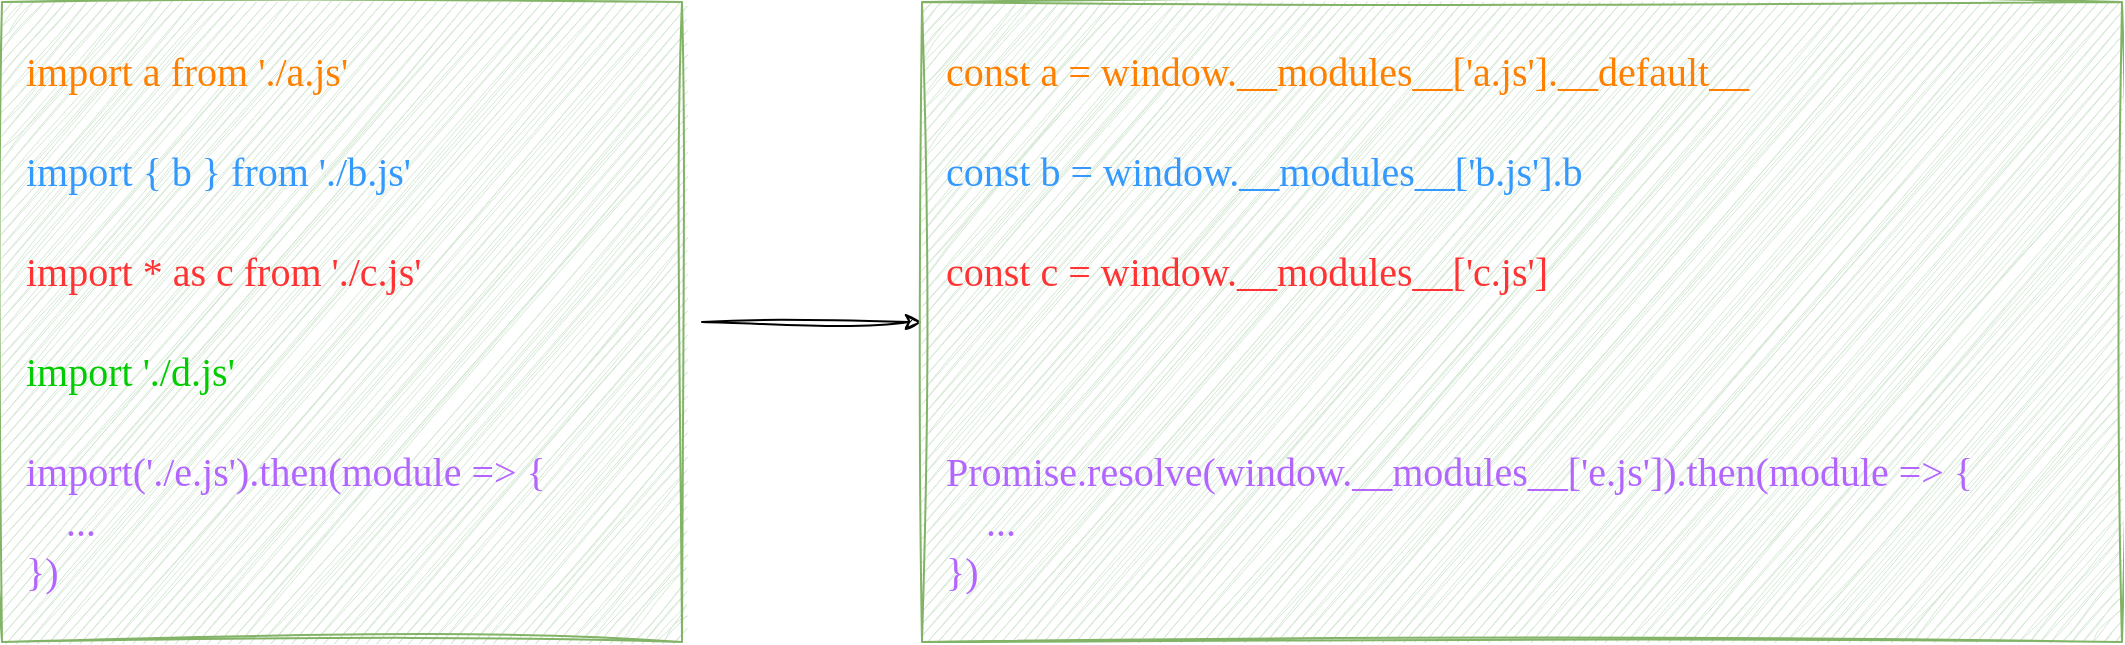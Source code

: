 <mxfile version="21.7.1" type="github">
  <diagram name="Page-1" id="kltpETyp6ktUoRGK4CSb">
    <mxGraphModel dx="1341" dy="791" grid="1" gridSize="10" guides="1" tooltips="1" connect="1" arrows="1" fold="1" page="1" pageScale="1" pageWidth="827" pageHeight="1169" math="0" shadow="0">
      <root>
        <mxCell id="0" />
        <mxCell id="1" parent="0" />
        <mxCell id="waHBwddkoe4MKuM2ABax-2" value="" style="rounded=0;whiteSpace=wrap;html=1;sketch=1;hachureGap=4;jiggle=2;curveFitting=1;fontFamily=Architects Daughter;fontSource=https%3A%2F%2Ffonts.googleapis.com%2Fcss%3Ffamily%3DArchitects%2BDaughter;fontSize=20;fillColor=#d5e8d4;strokeColor=#82b366;" vertex="1" parent="1">
          <mxGeometry y="110" width="340" height="320" as="geometry" />
        </mxCell>
        <mxCell id="waHBwddkoe4MKuM2ABax-6" style="edgeStyle=orthogonalEdgeStyle;rounded=0;sketch=1;hachureGap=4;jiggle=2;curveFitting=1;orthogonalLoop=1;jettySize=auto;html=1;exitX=1;exitY=0.5;exitDx=0;exitDy=0;entryX=0;entryY=0.5;entryDx=0;entryDy=0;fontFamily=Architects Daughter;fontSource=https%3A%2F%2Ffonts.googleapis.com%2Fcss%3Ffamily%3DArchitects%2BDaughter;fontSize=16;" edge="1" parent="1" source="waHBwddkoe4MKuM2ABax-3" target="waHBwddkoe4MKuM2ABax-4">
          <mxGeometry relative="1" as="geometry" />
        </mxCell>
        <mxCell id="waHBwddkoe4MKuM2ABax-3" value="&lt;font face=&quot;Comic Sans MS&quot;&gt;&lt;font color=&quot;#ff8000&quot;&gt;import a from &#39;./a.js&#39;&lt;/font&gt;&lt;br&gt;&lt;br&gt;&lt;font color=&quot;#3399ff&quot;&gt;import { b } from &#39;./b.js&#39;&lt;/font&gt;&lt;br&gt;&lt;br&gt;&lt;font color=&quot;#ff3333&quot;&gt;import * as c from &#39;./c.js&#39;&lt;/font&gt;&lt;br&gt;&lt;br&gt;&lt;font color=&quot;#00cc00&quot;&gt;import &#39;./d.js&#39;&lt;br&gt;&lt;/font&gt;&lt;br&gt;&lt;font color=&quot;#b266ff&quot;&gt;import(&#39;./e.js&#39;).then(module =&amp;gt; {&lt;br&gt;&amp;nbsp; &amp;nbsp; ...&lt;br&gt;})&lt;/font&gt;&lt;br&gt;&lt;/font&gt;" style="text;html=1;strokeColor=none;fillColor=none;align=left;verticalAlign=middle;whiteSpace=wrap;rounded=0;fontSize=20;fontFamily=Architects Daughter;" vertex="1" parent="1">
          <mxGeometry x="10" y="120" width="340" height="300" as="geometry" />
        </mxCell>
        <mxCell id="waHBwddkoe4MKuM2ABax-4" value="" style="rounded=0;whiteSpace=wrap;html=1;sketch=1;hachureGap=4;jiggle=2;curveFitting=1;fontFamily=Architects Daughter;fontSource=https%3A%2F%2Ffonts.googleapis.com%2Fcss%3Ffamily%3DArchitects%2BDaughter;fontSize=20;fillColor=#d5e8d4;strokeColor=#82b366;" vertex="1" parent="1">
          <mxGeometry x="460" y="110" width="600" height="320" as="geometry" />
        </mxCell>
        <mxCell id="waHBwddkoe4MKuM2ABax-5" value="&lt;font face=&quot;Comic Sans MS&quot;&gt;&lt;font color=&quot;#ff8000&quot;&gt;const a = window.__modules__[&#39;a.js&#39;].__default__&lt;/font&gt;&lt;br&gt;&lt;br&gt;&lt;font color=&quot;#3399ff&quot;&gt;const b = window.__modules__[&#39;b.js&#39;].b&lt;/font&gt;&lt;br&gt;&lt;br&gt;&lt;font color=&quot;#ff3333&quot;&gt;const c = window.__modules__[&#39;c.js&#39;]&lt;/font&gt;&lt;br&gt;&lt;br&gt;&lt;font color=&quot;#00cc00&quot;&gt;&amp;nbsp;&lt;br&gt;&lt;/font&gt;&lt;br&gt;&lt;font color=&quot;#b266ff&quot;&gt;Promise.resolve(window.__modules__[&#39;e.js&#39;]).then(module =&amp;gt; {&lt;br&gt;&amp;nbsp; &amp;nbsp; ...&lt;br&gt;})&lt;/font&gt;&lt;br&gt;&lt;/font&gt;" style="text;html=1;strokeColor=none;fillColor=none;align=left;verticalAlign=middle;whiteSpace=wrap;rounded=0;fontSize=20;fontFamily=Architects Daughter;" vertex="1" parent="1">
          <mxGeometry x="470" y="120" width="580" height="300" as="geometry" />
        </mxCell>
      </root>
    </mxGraphModel>
  </diagram>
</mxfile>
